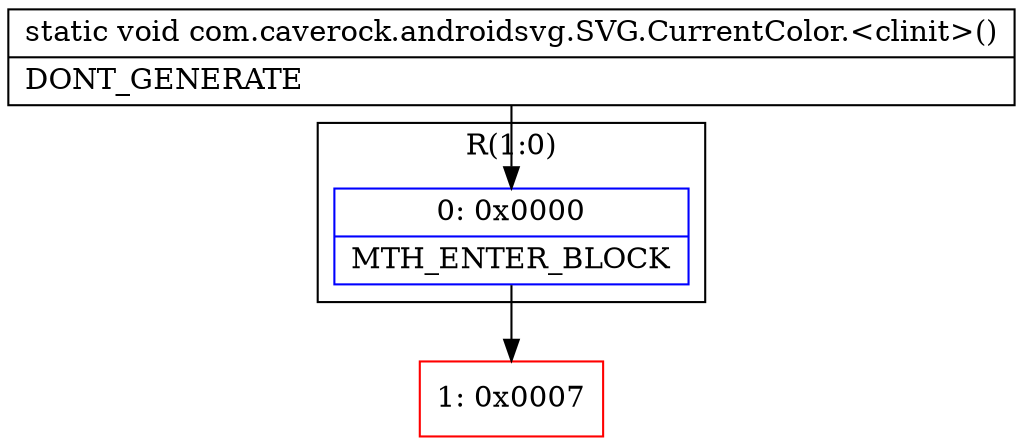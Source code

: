 digraph "CFG forcom.caverock.androidsvg.SVG.CurrentColor.\<clinit\>()V" {
subgraph cluster_Region_162042335 {
label = "R(1:0)";
node [shape=record,color=blue];
Node_0 [shape=record,label="{0\:\ 0x0000|MTH_ENTER_BLOCK\l}"];
}
Node_1 [shape=record,color=red,label="{1\:\ 0x0007}"];
MethodNode[shape=record,label="{static void com.caverock.androidsvg.SVG.CurrentColor.\<clinit\>()  | DONT_GENERATE\l}"];
MethodNode -> Node_0;
Node_0 -> Node_1;
}

